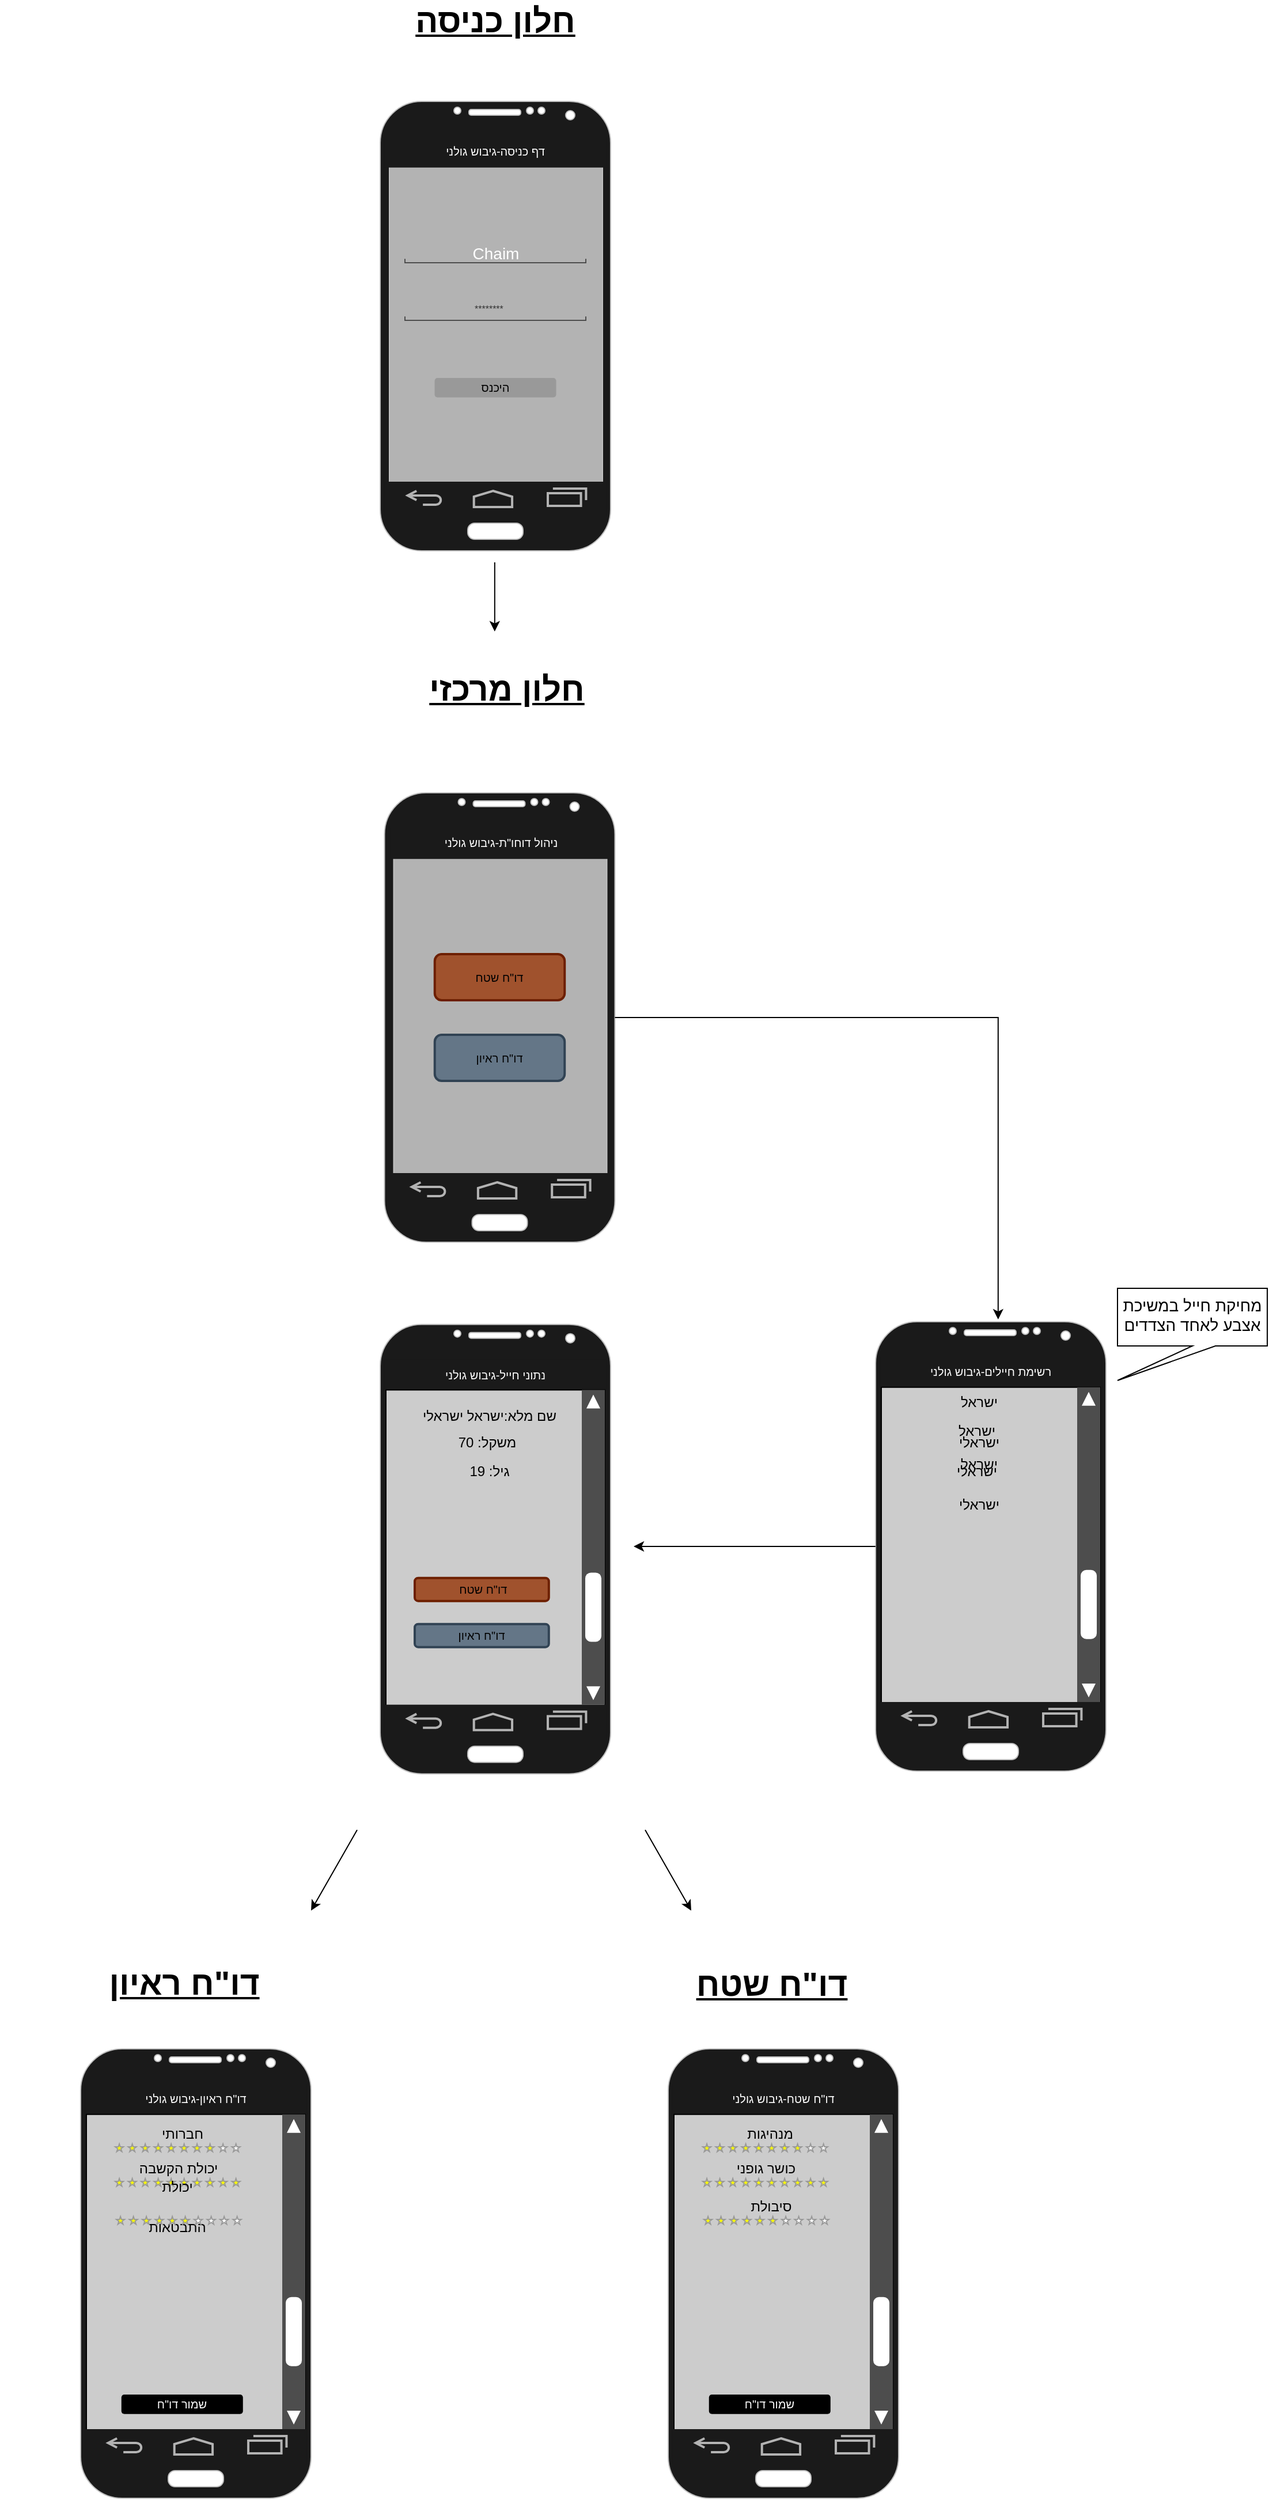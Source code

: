 <mxfile version="13.8.0" type="github">
  <diagram id="GwU3gwyOJ-P_wgo4JuNJ" name="Page-1">
    <mxGraphModel dx="2209" dy="1283" grid="1" gridSize="10" guides="1" tooltips="1" connect="1" arrows="1" fold="1" page="1" pageScale="1" pageWidth="827" pageHeight="1169" math="0" shadow="0">
      <root>
        <mxCell id="0" />
        <mxCell id="1" parent="0" />
        <mxCell id="_XJdXQDjK6ybq_Vrd5E6-2" value="חלון כניסה" style="text;html=1;strokeColor=none;fillColor=none;align=center;verticalAlign=middle;whiteSpace=wrap;rounded=0;fontSize=29;fontStyle=5" parent="1" vertex="1">
          <mxGeometry x="280" y="30" width="320" height="20" as="geometry" />
        </mxCell>
        <mxCell id="_XJdXQDjK6ybq_Vrd5E6-8" value="" style="group;" parent="1" vertex="1" connectable="0">
          <mxGeometry x="340" y="110" width="200" height="390" as="geometry" />
        </mxCell>
        <mxCell id="_XJdXQDjK6ybq_Vrd5E6-51" value="" style="rounded=0;whiteSpace=wrap;html=1;strokeColor=#000000;fontSize=29;fontColor=#CCCCCC;fillColor=#B3B3B3;" parent="_XJdXQDjK6ybq_Vrd5E6-8" vertex="1">
          <mxGeometry x="3.9" y="50" width="190" height="280.88" as="geometry" />
        </mxCell>
        <mxCell id="_XJdXQDjK6ybq_Vrd5E6-1" value="" style="verticalLabelPosition=bottom;verticalAlign=top;html=1;shadow=0;dashed=0;strokeWidth=1;shape=mxgraph.android.phone2;strokeColor=#c0c0c0;fillColor=#1A1A1A;" parent="_XJdXQDjK6ybq_Vrd5E6-8" vertex="1">
          <mxGeometry width="200" height="390" as="geometry" />
        </mxCell>
        <mxCell id="_XJdXQDjK6ybq_Vrd5E6-3" value="&lt;font color=&quot;#000000&quot;&gt;היכנס&lt;/font&gt;" style="rounded=1;html=1;shadow=0;dashed=0;whiteSpace=wrap;fontSize=10;fillColor=#999999;align=center;strokeWidth=2;fontColor=#CCCCCC;strokeColor=none;" parent="_XJdXQDjK6ybq_Vrd5E6-8" vertex="1">
          <mxGeometry x="47.25" y="240" width="105.5" height="16.88" as="geometry" />
        </mxCell>
        <mxCell id="_XJdXQDjK6ybq_Vrd5E6-6" value="&lt;span style=&quot;font-size: 14px&quot;&gt;Chaim&lt;/span&gt;" style="strokeWidth=1;html=1;shadow=0;dashed=0;shape=mxgraph.android.textfield;align=center;strokeColor=#4D4D4D;pointerEvents=1;fillColor=#1A1A1A;fontSize=29;labelPosition=center;verticalLabelPosition=middle;verticalAlign=middle;horizontal=1;spacing=2;spacingLeft=-1;spacingBottom=6;fontColor=#FFFFFF;" parent="_XJdXQDjK6ybq_Vrd5E6-8" vertex="1">
          <mxGeometry x="21.5" y="120" width="157" height="20" as="geometry" />
        </mxCell>
        <mxCell id="_XJdXQDjK6ybq_Vrd5E6-7" value="&lt;font style=&quot;font-size: 14px&quot;&gt;&lt;br&gt;&lt;/font&gt;" style="strokeWidth=1;html=1;shadow=0;dashed=0;shape=mxgraph.android.textfield;align=center;strokeColor=#4D4D4D;pointerEvents=1;fillColor=#1A1A1A;fontSize=29;labelPosition=center;verticalLabelPosition=middle;verticalAlign=middle;horizontal=1;spacing=2;spacingLeft=-1;spacingBottom=6;fontColor=#FFFFFF;" parent="_XJdXQDjK6ybq_Vrd5E6-8" vertex="1">
          <mxGeometry x="21.5" y="170" width="157" height="20" as="geometry" />
        </mxCell>
        <mxCell id="_XJdXQDjK6ybq_Vrd5E6-22" value="דף כניסה-גיבוש גולני" style="whiteSpace=wrap;html=1;shadow=0;dashed=0;fontSize=10;align=center;fillColor=#1A1A1A;strokeColor=#1A1A1A;fontColor=#FFFFFF;" parent="_XJdXQDjK6ybq_Vrd5E6-8" vertex="1">
          <mxGeometry x="3.9" y="30" width="192.2" height="26.88" as="geometry" />
        </mxCell>
        <mxCell id="_XJdXQDjK6ybq_Vrd5E6-24" value="" style="verticalLabelPosition=bottom;verticalAlign=top;html=1;shadow=0;dashed=0;strokeWidth=2;shape=mxgraph.android.navigation_bar_1;fillColor=#1A1A1A;fontSize=29;strokeColor=#B3B3B3;" parent="_XJdXQDjK6ybq_Vrd5E6-8" vertex="1">
          <mxGeometry x="3.9" y="330" width="192.5" height="30" as="geometry" />
        </mxCell>
        <mxCell id="0CA6CwU94SbijW8DZjsA-110" value="********" style="strokeWidth=1;html=1;shadow=0;dashed=0;shape=mxgraph.ios.iTextInput;align=left;buttonText=;fontSize=8;labelBackgroundColor=none;sketch=0;fontColor=#333333;fillColor=none;strokeColor=none;" vertex="1" parent="_XJdXQDjK6ybq_Vrd5E6-8">
          <mxGeometry x="80" y="172.5" width="50" height="15" as="geometry" />
        </mxCell>
        <mxCell id="_XJdXQDjK6ybq_Vrd5E6-14" value="חלון מרכזי" style="text;html=1;strokeColor=none;fillColor=none;align=center;verticalAlign=middle;whiteSpace=wrap;rounded=0;fontSize=29;fontStyle=5" parent="1" vertex="1">
          <mxGeometry x="290" y="610" width="320" height="20" as="geometry" />
        </mxCell>
        <mxCell id="_XJdXQDjK6ybq_Vrd5E6-27" value="" style="endArrow=classic;html=1;fontSize=29;fontColor=#CCCCCC;" parent="1" edge="1">
          <mxGeometry width="50" height="50" relative="1" as="geometry">
            <mxPoint x="439.41" y="510" as="sourcePoint" />
            <mxPoint x="439.41" y="570" as="targetPoint" />
          </mxGeometry>
        </mxCell>
        <mxCell id="_XJdXQDjK6ybq_Vrd5E6-47" value="דו&quot;ח שטח" style="text;html=1;strokeColor=none;fillColor=none;align=center;verticalAlign=middle;whiteSpace=wrap;rounded=0;fontSize=29;fontStyle=5" parent="1" vertex="1">
          <mxGeometry x="520" y="1734" width="320" height="20" as="geometry" />
        </mxCell>
        <mxCell id="_XJdXQDjK6ybq_Vrd5E6-48" value="דו&quot;ח ראיון" style="text;html=1;strokeColor=none;fillColor=none;align=center;verticalAlign=middle;whiteSpace=wrap;rounded=0;fontSize=29;fontStyle=5" parent="1" vertex="1">
          <mxGeometry x="10" y="1733" width="320" height="20" as="geometry" />
        </mxCell>
        <mxCell id="_XJdXQDjK6ybq_Vrd5E6-50" value="" style="endArrow=classic;html=1;fontSize=29;fontColor=#CCCCCC;" parent="1" edge="1">
          <mxGeometry width="50" height="50" relative="1" as="geometry">
            <mxPoint x="320" y="1610" as="sourcePoint" />
            <mxPoint x="280" y="1680" as="targetPoint" />
          </mxGeometry>
        </mxCell>
        <mxCell id="_XJdXQDjK6ybq_Vrd5E6-9" value="" style="group" parent="1" vertex="1" connectable="0">
          <mxGeometry x="343.75" y="710" width="200" height="390" as="geometry" />
        </mxCell>
        <mxCell id="_XJdXQDjK6ybq_Vrd5E6-52" value="" style="rounded=0;whiteSpace=wrap;html=1;strokeColor=#000000;fontSize=29;fontColor=#CCCCCC;fillColor=#B3B3B3;" parent="_XJdXQDjK6ybq_Vrd5E6-9" vertex="1">
          <mxGeometry x="5" y="54.56" width="190" height="280.88" as="geometry" />
        </mxCell>
        <mxCell id="_XJdXQDjK6ybq_Vrd5E6-29" value="" style="group" parent="_XJdXQDjK6ybq_Vrd5E6-9" vertex="1" connectable="0">
          <mxGeometry width="200" height="390" as="geometry" />
        </mxCell>
        <mxCell id="_XJdXQDjK6ybq_Vrd5E6-31" value="" style="group" parent="_XJdXQDjK6ybq_Vrd5E6-29" vertex="1" connectable="0">
          <mxGeometry width="200" height="390" as="geometry" />
        </mxCell>
        <mxCell id="_XJdXQDjK6ybq_Vrd5E6-10" value="" style="verticalLabelPosition=bottom;verticalAlign=top;html=1;shadow=0;dashed=0;strokeWidth=1;shape=mxgraph.android.phone2;strokeColor=#c0c0c0;fillColor=#1A1A1A;" parent="_XJdXQDjK6ybq_Vrd5E6-31" vertex="1">
          <mxGeometry width="200" height="390" as="geometry" />
        </mxCell>
        <mxCell id="_XJdXQDjK6ybq_Vrd5E6-28" value="ניהול דוחו&quot;ת-גיבוש גולני" style="whiteSpace=wrap;html=1;shadow=0;dashed=0;fontSize=10;align=center;fillColor=#1A1A1A;strokeColor=#1A1A1A;fontColor=#FFFFFF;" parent="_XJdXQDjK6ybq_Vrd5E6-31" vertex="1">
          <mxGeometry x="4.8" y="30" width="192.2" height="26.88" as="geometry" />
        </mxCell>
        <mxCell id="_XJdXQDjK6ybq_Vrd5E6-23" value="" style="verticalLabelPosition=bottom;verticalAlign=top;html=1;shadow=0;dashed=0;strokeWidth=2;shape=mxgraph.android.navigation_bar_1;fillColor=#1A1A1A;fontSize=29;strokeColor=#B3B3B3;" parent="_XJdXQDjK6ybq_Vrd5E6-31" vertex="1">
          <mxGeometry x="3.75" y="330" width="192.5" height="30" as="geometry" />
        </mxCell>
        <mxCell id="_XJdXQDjK6ybq_Vrd5E6-21" value="&lt;font color=&quot;#000000&quot;&gt;דו&quot;ח ראיון&lt;br&gt;&lt;/font&gt;" style="rounded=1;html=1;shadow=0;dashed=0;whiteSpace=wrap;fontSize=10;fillColor=#647687;align=center;strokeWidth=2;fontColor=#ffffff;strokeColor=#314354;" parent="_XJdXQDjK6ybq_Vrd5E6-9" vertex="1">
          <mxGeometry x="43.62" y="210" width="112.75" height="40" as="geometry" />
        </mxCell>
        <mxCell id="_XJdXQDjK6ybq_Vrd5E6-11" value="&lt;font color=&quot;#000000&quot;&gt;דו&quot;ח שטח&lt;/font&gt;" style="rounded=1;html=1;shadow=0;dashed=0;whiteSpace=wrap;fontSize=10;fillColor=#a0522d;align=center;strokeWidth=2;fontColor=#ffffff;strokeColor=#6D1F00;" parent="_XJdXQDjK6ybq_Vrd5E6-9" vertex="1">
          <mxGeometry x="43.62" y="140" width="112.75" height="40" as="geometry" />
        </mxCell>
        <mxCell id="0CA6CwU94SbijW8DZjsA-14" value="" style="group" vertex="1" connectable="0" parent="1">
          <mxGeometry x="590" y="1800" width="200" height="390" as="geometry" />
        </mxCell>
        <mxCell id="_XJdXQDjK6ybq_Vrd5E6-32" value="" style="group;" parent="0CA6CwU94SbijW8DZjsA-14" vertex="1" connectable="0">
          <mxGeometry width="200" height="390" as="geometry" />
        </mxCell>
        <mxCell id="_XJdXQDjK6ybq_Vrd5E6-33" value="" style="verticalLabelPosition=bottom;verticalAlign=top;html=1;shadow=0;dashed=0;strokeWidth=1;shape=mxgraph.android.phone2;strokeColor=#c0c0c0;fillColor=#1A1A1A;" parent="_XJdXQDjK6ybq_Vrd5E6-32" vertex="1">
          <mxGeometry width="200" height="390" as="geometry" />
        </mxCell>
        <mxCell id="_XJdXQDjK6ybq_Vrd5E6-37" value="דו&quot;ח שטח-גיבוש גולני" style="whiteSpace=wrap;html=1;shadow=0;dashed=0;fontSize=10;align=center;fillColor=#1A1A1A;strokeColor=#1A1A1A;fontColor=#FFFFFF;" parent="_XJdXQDjK6ybq_Vrd5E6-32" vertex="1">
          <mxGeometry x="3.9" y="30" width="192.2" height="26.88" as="geometry" />
        </mxCell>
        <mxCell id="_XJdXQDjK6ybq_Vrd5E6-53" value="" style="rounded=0;whiteSpace=wrap;html=1;strokeColor=#000000;fontSize=29;fontColor=#CCCCCC;labelBackgroundColor=none;fillColor=#CCCCCC;" parent="_XJdXQDjK6ybq_Vrd5E6-32" vertex="1">
          <mxGeometry x="5" y="56.88" width="190" height="280.88" as="geometry" />
        </mxCell>
        <mxCell id="_XJdXQDjK6ybq_Vrd5E6-34" value="&lt;font&gt;שמור דו&quot;ח&lt;br&gt;&lt;/font&gt;" style="rounded=1;html=1;shadow=0;dashed=0;whiteSpace=wrap;fontSize=10;align=center;strokeWidth=2;strokeColor=none;fillColor=#000000;fontColor=#FFFFFF;" parent="_XJdXQDjK6ybq_Vrd5E6-32" vertex="1">
          <mxGeometry x="35.38" y="300" width="105.5" height="16.88" as="geometry" />
        </mxCell>
        <mxCell id="_XJdXQDjK6ybq_Vrd5E6-38" value="" style="verticalLabelPosition=bottom;verticalAlign=top;html=1;shadow=0;dashed=0;strokeWidth=2;shape=mxgraph.android.navigation_bar_1;fillColor=#1A1A1A;fontSize=29;strokeColor=#B3B3B3;" parent="_XJdXQDjK6ybq_Vrd5E6-32" vertex="1">
          <mxGeometry x="3.9" y="330" width="192.5" height="30" as="geometry" />
        </mxCell>
        <mxCell id="0CA6CwU94SbijW8DZjsA-3" value="" style="verticalLabelPosition=bottom;shadow=0;dashed=0;align=center;html=1;verticalAlign=top;strokeWidth=1;shape=mxgraph.mockup.navigation.scrollBar;barPos=20;fillColor2=#FFFFFF;strokeColor2=none;direction=north;labelBackgroundColor=none;gradientColor=none;fontSize=29;fontColor=#CCCCCC;fillColor=#4D4D4D;connectable=1;allowArrows=1;recursiveResize=1;strokeColor=none;" vertex="1" parent="_XJdXQDjK6ybq_Vrd5E6-32">
          <mxGeometry x="175" y="56.88" width="30" height="273.12" as="geometry" />
        </mxCell>
        <mxCell id="0CA6CwU94SbijW8DZjsA-2" value="" style="group;rotation=0;align=center;labelPosition=center;verticalLabelPosition=middle;verticalAlign=middle;" vertex="1" connectable="0" parent="_XJdXQDjK6ybq_Vrd5E6-32">
          <mxGeometry x="10" y="60" width="156.25" height="30" as="geometry" />
        </mxCell>
        <mxCell id="_XJdXQDjK6ybq_Vrd5E6-56" value="&lt;font style=&quot;font-size: 12px&quot; color=&quot;#000000&quot;&gt;מנהיגות&lt;/font&gt;" style="text;html=1;strokeColor=none;fillColor=none;align=center;verticalAlign=middle;whiteSpace=wrap;rounded=0;fontSize=29;fontColor=#CCCCCC;rotation=0;" parent="0CA6CwU94SbijW8DZjsA-2" vertex="1">
          <mxGeometry x="58.594" width="39.062" height="15" as="geometry" />
        </mxCell>
        <mxCell id="0CA6CwU94SbijW8DZjsA-1" value="" style="verticalLabelPosition=bottom;shadow=0;dashed=0;align=center;html=1;verticalAlign=top;strokeWidth=1;shape=mxgraph.mockup.misc.rating;strokeColor=#999999;emptyFillColor=#ffffff;grade=8;ratingScale=10;ratingStyle=star;labelBackgroundColor=none;fontSize=29;fontColor=#CCCCCC;fillColor=#FFFF00;rotation=0;" vertex="1" parent="0CA6CwU94SbijW8DZjsA-2">
          <mxGeometry x="20" y="22.5" width="156.25" height="7.5" as="geometry" />
        </mxCell>
        <mxCell id="0CA6CwU94SbijW8DZjsA-4" value="" style="group;rotation=0;align=center;labelPosition=center;verticalLabelPosition=middle;verticalAlign=middle;" vertex="1" connectable="0" parent="_XJdXQDjK6ybq_Vrd5E6-32">
          <mxGeometry x="10" y="90" width="156.25" height="30" as="geometry" />
        </mxCell>
        <mxCell id="0CA6CwU94SbijW8DZjsA-6" value="" style="verticalLabelPosition=bottom;shadow=0;dashed=0;align=center;html=1;verticalAlign=top;strokeWidth=1;shape=mxgraph.mockup.misc.rating;strokeColor=#999999;emptyFillColor=#ffffff;grade=10;ratingScale=10;ratingStyle=star;labelBackgroundColor=none;fontSize=29;fontColor=#CCCCCC;fillColor=#FFFF00;rotation=0;" vertex="1" parent="0CA6CwU94SbijW8DZjsA-4">
          <mxGeometry x="20" y="22.5" width="156.25" height="7.5" as="geometry" />
        </mxCell>
        <mxCell id="0CA6CwU94SbijW8DZjsA-5" value="&lt;font color=&quot;#000000&quot;&gt;&lt;span style=&quot;font-size: 12px ; line-height: 60%&quot;&gt;כושר גופני&lt;/span&gt;&lt;/font&gt;" style="text;html=1;strokeColor=none;fillColor=none;align=center;verticalAlign=middle;whiteSpace=wrap;rounded=0;fontSize=29;fontColor=#CCCCCC;rotation=0;" vertex="1" parent="_XJdXQDjK6ybq_Vrd5E6-32">
          <mxGeometry x="46.25" y="90" width="77.66" height="15" as="geometry" />
        </mxCell>
        <mxCell id="0CA6CwU94SbijW8DZjsA-13" value="" style="shape=image;html=1;verticalAlign=top;verticalLabelPosition=bottom;labelBackgroundColor=#ffffff;imageAspect=0;aspect=fixed;image=https://cdn4.iconfinder.com/data/icons/basic-ui-2-line/32/dots-dotted-option-menu-bullet-128.png;strokeColor=#000000;fillColor=#4D4D4D;gradientColor=none;fontSize=29;fontColor=#CCCCCC;align=center;sketch=0;" vertex="1" parent="_XJdXQDjK6ybq_Vrd5E6-32">
          <mxGeometry x="40.35" y="170" width="95.56" height="95.56" as="geometry" />
        </mxCell>
        <mxCell id="0CA6CwU94SbijW8DZjsA-10" value="" style="group;rotation=0;align=center;labelPosition=center;verticalLabelPosition=middle;verticalAlign=middle;" vertex="1" connectable="0" parent="0CA6CwU94SbijW8DZjsA-14">
          <mxGeometry x="11" y="123" width="156.25" height="30" as="geometry" />
        </mxCell>
        <mxCell id="0CA6CwU94SbijW8DZjsA-11" value="&lt;font color=&quot;#000000&quot;&gt;&lt;span style=&quot;font-size: 12px&quot;&gt;סיבולת&lt;/span&gt;&lt;/font&gt;" style="text;html=1;strokeColor=none;fillColor=none;align=center;verticalAlign=middle;whiteSpace=wrap;rounded=0;fontSize=29;fontColor=#CCCCCC;rotation=0;" vertex="1" parent="0CA6CwU94SbijW8DZjsA-10">
          <mxGeometry x="58.594" width="39.062" height="15" as="geometry" />
        </mxCell>
        <mxCell id="0CA6CwU94SbijW8DZjsA-12" value="" style="verticalLabelPosition=bottom;shadow=0;dashed=0;align=center;html=1;verticalAlign=top;strokeWidth=1;shape=mxgraph.mockup.misc.rating;strokeColor=#999999;emptyFillColor=#ffffff;grade=6;ratingScale=10;ratingStyle=star;labelBackgroundColor=none;fontSize=29;fontColor=#CCCCCC;fillColor=#FFFF00;rotation=0;" vertex="1" parent="0CA6CwU94SbijW8DZjsA-10">
          <mxGeometry x="20" y="22.5" width="156.25" height="7.5" as="geometry" />
        </mxCell>
        <mxCell id="0CA6CwU94SbijW8DZjsA-15" value="" style="group" vertex="1" connectable="0" parent="1">
          <mxGeometry x="80" y="1800" width="200" height="390" as="geometry" />
        </mxCell>
        <mxCell id="0CA6CwU94SbijW8DZjsA-16" value="" style="group;" vertex="1" connectable="0" parent="0CA6CwU94SbijW8DZjsA-15">
          <mxGeometry width="200" height="390" as="geometry" />
        </mxCell>
        <mxCell id="0CA6CwU94SbijW8DZjsA-17" value="" style="verticalLabelPosition=bottom;verticalAlign=top;html=1;shadow=0;dashed=0;strokeWidth=1;shape=mxgraph.android.phone2;strokeColor=#c0c0c0;fillColor=#1A1A1A;" vertex="1" parent="0CA6CwU94SbijW8DZjsA-16">
          <mxGeometry width="200" height="390" as="geometry" />
        </mxCell>
        <mxCell id="0CA6CwU94SbijW8DZjsA-18" value="דו&quot;ח ראיון-גיבוש גולני" style="whiteSpace=wrap;html=1;shadow=0;dashed=0;fontSize=10;align=center;fillColor=#1A1A1A;strokeColor=#1A1A1A;fontColor=#FFFFFF;" vertex="1" parent="0CA6CwU94SbijW8DZjsA-16">
          <mxGeometry x="3.9" y="30" width="192.2" height="26.88" as="geometry" />
        </mxCell>
        <mxCell id="0CA6CwU94SbijW8DZjsA-19" value="" style="rounded=0;whiteSpace=wrap;html=1;strokeColor=#000000;fontSize=29;fontColor=#CCCCCC;labelBackgroundColor=none;fillColor=#CCCCCC;" vertex="1" parent="0CA6CwU94SbijW8DZjsA-16">
          <mxGeometry x="5" y="56.88" width="190" height="280.88" as="geometry" />
        </mxCell>
        <mxCell id="0CA6CwU94SbijW8DZjsA-20" value="&lt;font&gt;שמור דו&quot;ח&lt;br&gt;&lt;/font&gt;" style="rounded=1;html=1;shadow=0;dashed=0;whiteSpace=wrap;fontSize=10;align=center;strokeWidth=2;strokeColor=none;fillColor=#000000;fontColor=#FFFFFF;" vertex="1" parent="0CA6CwU94SbijW8DZjsA-16">
          <mxGeometry x="35.38" y="300" width="105.5" height="16.88" as="geometry" />
        </mxCell>
        <mxCell id="0CA6CwU94SbijW8DZjsA-21" value="" style="verticalLabelPosition=bottom;verticalAlign=top;html=1;shadow=0;dashed=0;strokeWidth=2;shape=mxgraph.android.navigation_bar_1;fillColor=#1A1A1A;fontSize=29;strokeColor=#B3B3B3;" vertex="1" parent="0CA6CwU94SbijW8DZjsA-16">
          <mxGeometry x="3.9" y="330" width="192.5" height="30" as="geometry" />
        </mxCell>
        <mxCell id="0CA6CwU94SbijW8DZjsA-22" value="" style="verticalLabelPosition=bottom;shadow=0;dashed=0;align=center;html=1;verticalAlign=top;strokeWidth=1;shape=mxgraph.mockup.navigation.scrollBar;barPos=20;fillColor2=#FFFFFF;strokeColor2=none;direction=north;labelBackgroundColor=none;gradientColor=none;fontSize=29;fontColor=#CCCCCC;fillColor=#4D4D4D;connectable=1;allowArrows=1;recursiveResize=1;strokeColor=none;" vertex="1" parent="0CA6CwU94SbijW8DZjsA-16">
          <mxGeometry x="175" y="56.88" width="30" height="273.12" as="geometry" />
        </mxCell>
        <mxCell id="0CA6CwU94SbijW8DZjsA-23" value="" style="group;rotation=0;align=center;labelPosition=center;verticalLabelPosition=middle;verticalAlign=middle;" vertex="1" connectable="0" parent="0CA6CwU94SbijW8DZjsA-16">
          <mxGeometry x="10" y="60" width="156.25" height="30" as="geometry" />
        </mxCell>
        <mxCell id="0CA6CwU94SbijW8DZjsA-24" value="&lt;font style=&quot;font-size: 12px&quot; color=&quot;#000000&quot;&gt;חברותי&lt;/font&gt;" style="text;html=1;strokeColor=none;fillColor=none;align=center;verticalAlign=middle;whiteSpace=wrap;rounded=0;fontSize=29;fontColor=#CCCCCC;rotation=0;" vertex="1" parent="0CA6CwU94SbijW8DZjsA-23">
          <mxGeometry x="58.594" width="39.062" height="15" as="geometry" />
        </mxCell>
        <mxCell id="0CA6CwU94SbijW8DZjsA-25" value="" style="verticalLabelPosition=bottom;shadow=0;dashed=0;align=center;html=1;verticalAlign=top;strokeWidth=1;shape=mxgraph.mockup.misc.rating;strokeColor=#999999;emptyFillColor=#ffffff;grade=8;ratingScale=10;ratingStyle=star;labelBackgroundColor=none;fontSize=29;fontColor=#CCCCCC;fillColor=#FFFF00;rotation=0;" vertex="1" parent="0CA6CwU94SbijW8DZjsA-23">
          <mxGeometry x="20" y="22.5" width="156.25" height="7.5" as="geometry" />
        </mxCell>
        <mxCell id="0CA6CwU94SbijW8DZjsA-26" value="" style="group;rotation=0;align=center;labelPosition=center;verticalLabelPosition=middle;verticalAlign=middle;" vertex="1" connectable="0" parent="0CA6CwU94SbijW8DZjsA-16">
          <mxGeometry x="10" y="90" width="156.25" height="30" as="geometry" />
        </mxCell>
        <mxCell id="0CA6CwU94SbijW8DZjsA-27" value="" style="verticalLabelPosition=bottom;shadow=0;dashed=0;align=center;html=1;verticalAlign=top;strokeWidth=1;shape=mxgraph.mockup.misc.rating;strokeColor=#999999;emptyFillColor=#ffffff;grade=10;ratingScale=10;ratingStyle=star;labelBackgroundColor=none;fontSize=29;fontColor=#CCCCCC;fillColor=#FFFF00;rotation=0;" vertex="1" parent="0CA6CwU94SbijW8DZjsA-26">
          <mxGeometry x="20" y="22.5" width="156.25" height="7.5" as="geometry" />
        </mxCell>
        <mxCell id="0CA6CwU94SbijW8DZjsA-28" value="&lt;font color=&quot;#000000&quot;&gt;&lt;span style=&quot;font-size: 12px ; line-height: 60%&quot;&gt;יכולת הקשבה&lt;/span&gt;&lt;/font&gt;" style="text;html=1;strokeColor=none;fillColor=none;align=center;verticalAlign=middle;whiteSpace=wrap;rounded=0;fontSize=29;fontColor=#CCCCCC;rotation=0;" vertex="1" parent="0CA6CwU94SbijW8DZjsA-16">
          <mxGeometry x="46.25" y="90" width="77.66" height="15" as="geometry" />
        </mxCell>
        <mxCell id="0CA6CwU94SbijW8DZjsA-29" value="" style="shape=image;html=1;verticalAlign=top;verticalLabelPosition=bottom;labelBackgroundColor=#ffffff;imageAspect=0;aspect=fixed;image=https://cdn4.iconfinder.com/data/icons/basic-ui-2-line/32/dots-dotted-option-menu-bullet-128.png;strokeColor=#000000;fillColor=#4D4D4D;gradientColor=none;fontSize=29;fontColor=#CCCCCC;align=center;sketch=0;" vertex="1" parent="0CA6CwU94SbijW8DZjsA-16">
          <mxGeometry x="40.35" y="170" width="95.56" height="95.56" as="geometry" />
        </mxCell>
        <mxCell id="0CA6CwU94SbijW8DZjsA-30" value="" style="group;rotation=0;align=center;labelPosition=center;verticalLabelPosition=middle;verticalAlign=middle;" vertex="1" connectable="0" parent="0CA6CwU94SbijW8DZjsA-15">
          <mxGeometry x="11" y="123" width="156.25" height="30" as="geometry" />
        </mxCell>
        <mxCell id="0CA6CwU94SbijW8DZjsA-31" value="&lt;font color=&quot;#000000&quot;&gt;&lt;span style=&quot;font-size: 12px&quot;&gt;יכולת התבטאות&lt;/span&gt;&lt;/font&gt;" style="text;html=1;strokeColor=none;fillColor=none;align=center;verticalAlign=middle;whiteSpace=wrap;rounded=0;fontSize=29;fontColor=#CCCCCC;rotation=0;" vertex="1" parent="0CA6CwU94SbijW8DZjsA-30">
          <mxGeometry x="34" width="77.66" height="15" as="geometry" />
        </mxCell>
        <mxCell id="0CA6CwU94SbijW8DZjsA-32" value="" style="verticalLabelPosition=bottom;shadow=0;dashed=0;align=center;html=1;verticalAlign=top;strokeWidth=1;shape=mxgraph.mockup.misc.rating;strokeColor=#999999;emptyFillColor=#ffffff;grade=6;ratingScale=10;ratingStyle=star;labelBackgroundColor=none;fontSize=29;fontColor=#CCCCCC;fillColor=#FFFF00;rotation=0;" vertex="1" parent="0CA6CwU94SbijW8DZjsA-30">
          <mxGeometry x="20" y="22.5" width="156.25" height="7.5" as="geometry" />
        </mxCell>
        <mxCell id="0CA6CwU94SbijW8DZjsA-51" value="" style="endArrow=classic;html=1;fontSize=29;fontColor=#CCCCCC;" edge="1" parent="1">
          <mxGeometry width="50" height="50" relative="1" as="geometry">
            <mxPoint x="570" y="1610" as="sourcePoint" />
            <mxPoint x="610" y="1680" as="targetPoint" />
          </mxGeometry>
        </mxCell>
        <mxCell id="0CA6CwU94SbijW8DZjsA-87" value="" style="group" vertex="1" connectable="0" parent="1">
          <mxGeometry x="340" y="1171.32" width="200" height="390" as="geometry" />
        </mxCell>
        <mxCell id="0CA6CwU94SbijW8DZjsA-75" value="" style="group" vertex="1" connectable="0" parent="0CA6CwU94SbijW8DZjsA-87">
          <mxGeometry width="200" height="390" as="geometry" />
        </mxCell>
        <mxCell id="0CA6CwU94SbijW8DZjsA-76" value="" style="group;" vertex="1" connectable="0" parent="0CA6CwU94SbijW8DZjsA-75">
          <mxGeometry width="200" height="390" as="geometry" />
        </mxCell>
        <mxCell id="0CA6CwU94SbijW8DZjsA-77" value="" style="verticalLabelPosition=bottom;verticalAlign=top;html=1;shadow=0;dashed=0;strokeWidth=1;shape=mxgraph.android.phone2;strokeColor=#c0c0c0;fillColor=#1A1A1A;" vertex="1" parent="0CA6CwU94SbijW8DZjsA-76">
          <mxGeometry width="200" height="390" as="geometry" />
        </mxCell>
        <mxCell id="0CA6CwU94SbijW8DZjsA-78" value="נתוני חייל-גיבוש גולני" style="whiteSpace=wrap;html=1;shadow=0;dashed=0;fontSize=10;align=center;fillColor=#1A1A1A;strokeColor=#1A1A1A;fontColor=#FFFFFF;" vertex="1" parent="0CA6CwU94SbijW8DZjsA-76">
          <mxGeometry x="3.9" y="30" width="192.2" height="26.88" as="geometry" />
        </mxCell>
        <mxCell id="0CA6CwU94SbijW8DZjsA-79" value="" style="rounded=0;whiteSpace=wrap;html=1;strokeColor=#000000;fontSize=29;fontColor=#CCCCCC;labelBackgroundColor=none;fillColor=#CCCCCC;" vertex="1" parent="0CA6CwU94SbijW8DZjsA-76">
          <mxGeometry x="5" y="56.88" width="190" height="280.88" as="geometry" />
        </mxCell>
        <mxCell id="0CA6CwU94SbijW8DZjsA-80" value="" style="verticalLabelPosition=bottom;verticalAlign=top;html=1;shadow=0;dashed=0;strokeWidth=2;shape=mxgraph.android.navigation_bar_1;fillColor=#1A1A1A;fontSize=29;strokeColor=#B3B3B3;" vertex="1" parent="0CA6CwU94SbijW8DZjsA-76">
          <mxGeometry x="3.9" y="330" width="192.5" height="30" as="geometry" />
        </mxCell>
        <mxCell id="0CA6CwU94SbijW8DZjsA-81" value="" style="verticalLabelPosition=bottom;shadow=0;dashed=0;align=center;html=1;verticalAlign=top;strokeWidth=1;shape=mxgraph.mockup.navigation.scrollBar;barPos=20;fillColor2=#FFFFFF;strokeColor2=none;direction=north;labelBackgroundColor=none;gradientColor=none;fontSize=29;fontColor=#CCCCCC;fillColor=#4D4D4D;connectable=1;allowArrows=1;recursiveResize=1;strokeColor=none;" vertex="1" parent="0CA6CwU94SbijW8DZjsA-76">
          <mxGeometry x="175" y="56.88" width="30" height="273.12" as="geometry" />
        </mxCell>
        <mxCell id="0CA6CwU94SbijW8DZjsA-82" value="" style="shape=image;html=1;verticalAlign=top;verticalLabelPosition=bottom;labelBackgroundColor=#ffffff;imageAspect=0;aspect=fixed;image=https://cdn4.iconfinder.com/data/icons/basic-ui-2-line/32/dots-dotted-option-menu-bullet-128.png;strokeColor=#000000;fillColor=#4D4D4D;gradientColor=none;fontSize=29;fontColor=#CCCCCC;align=center;sketch=0;" vertex="1" parent="0CA6CwU94SbijW8DZjsA-76">
          <mxGeometry x="72.06" y="160" width="35.91" height="35.91" as="geometry" />
        </mxCell>
        <mxCell id="0CA6CwU94SbijW8DZjsA-84" value="" style="group;rotation=0;align=center;labelPosition=center;verticalLabelPosition=middle;verticalAlign=middle;" vertex="1" connectable="0" parent="0CA6CwU94SbijW8DZjsA-76">
          <mxGeometry x="10.01" y="56.88" width="160" height="30" as="geometry" />
        </mxCell>
        <mxCell id="0CA6CwU94SbijW8DZjsA-85" value="&lt;font color=&quot;#000000&quot;&gt;&lt;span style=&quot;font-size: 12px&quot;&gt;שם מלא:ישראל ישראלי&lt;/span&gt;&lt;/font&gt;" style="text;html=1;strokeColor=none;fillColor=none;align=center;verticalAlign=middle;whiteSpace=wrap;rounded=0;fontSize=29;fontColor=#CCCCCC;rotation=0;" vertex="1" parent="0CA6CwU94SbijW8DZjsA-84">
          <mxGeometry x="10" y="9" width="150" height="15" as="geometry" />
        </mxCell>
        <mxCell id="0CA6CwU94SbijW8DZjsA-93" value="" style="group;rotation=0;align=center;labelPosition=center;verticalLabelPosition=middle;verticalAlign=middle;" vertex="1" connectable="0" parent="0CA6CwU94SbijW8DZjsA-76">
          <mxGeometry x="8.13" y="80.5" width="160" height="30" as="geometry" />
        </mxCell>
        <mxCell id="0CA6CwU94SbijW8DZjsA-94" value="&lt;font color=&quot;#000000&quot;&gt;&lt;span style=&quot;font-size: 12px&quot;&gt;משקל: 70&lt;/span&gt;&lt;/font&gt;" style="text;html=1;strokeColor=none;fillColor=none;align=center;verticalAlign=middle;whiteSpace=wrap;rounded=0;fontSize=29;fontColor=#CCCCCC;rotation=0;" vertex="1" parent="0CA6CwU94SbijW8DZjsA-93">
          <mxGeometry x="10" y="9" width="150" height="15" as="geometry" />
        </mxCell>
        <mxCell id="0CA6CwU94SbijW8DZjsA-95" value="" style="group;rotation=0;align=center;labelPosition=center;verticalLabelPosition=middle;verticalAlign=middle;" vertex="1" connectable="0" parent="0CA6CwU94SbijW8DZjsA-76">
          <mxGeometry x="10.01" y="105" width="160" height="30" as="geometry" />
        </mxCell>
        <mxCell id="0CA6CwU94SbijW8DZjsA-96" value="&lt;font color=&quot;#000000&quot;&gt;&lt;span style=&quot;font-size: 12px&quot;&gt;גיל: 19&lt;/span&gt;&lt;/font&gt;" style="text;html=1;strokeColor=none;fillColor=none;align=center;verticalAlign=middle;whiteSpace=wrap;rounded=0;fontSize=29;fontColor=#CCCCCC;rotation=0;" vertex="1" parent="0CA6CwU94SbijW8DZjsA-95">
          <mxGeometry x="10" y="9" width="150" height="15" as="geometry" />
        </mxCell>
        <mxCell id="0CA6CwU94SbijW8DZjsA-108" value="&lt;font color=&quot;#000000&quot;&gt;&amp;nbsp;דו&quot;ח שטח&lt;/font&gt;" style="rounded=1;html=1;shadow=0;dashed=0;whiteSpace=wrap;fontSize=10;fillColor=#a0522d;align=center;strokeWidth=2;fontColor=#ffffff;strokeColor=#6D1F00;" vertex="1" parent="0CA6CwU94SbijW8DZjsA-76">
          <mxGeometry x="30" y="220" width="116.39" height="20" as="geometry" />
        </mxCell>
        <mxCell id="0CA6CwU94SbijW8DZjsA-109" value="&lt;font color=&quot;#000000&quot;&gt;דו&quot;ח ראיון&lt;br&gt;&lt;/font&gt;" style="rounded=1;html=1;shadow=0;dashed=0;whiteSpace=wrap;fontSize=10;fillColor=#647687;align=center;strokeWidth=2;fontColor=#ffffff;strokeColor=#314354;" vertex="1" parent="0CA6CwU94SbijW8DZjsA-76">
          <mxGeometry x="30" y="260" width="116.39" height="20" as="geometry" />
        </mxCell>
        <mxCell id="0CA6CwU94SbijW8DZjsA-90" value="" style="group" vertex="1" connectable="0" parent="1">
          <mxGeometry x="770" y="1169" width="205" height="390" as="geometry" />
        </mxCell>
        <mxCell id="0CA6CwU94SbijW8DZjsA-52" value="" style="group" vertex="1" connectable="0" parent="0CA6CwU94SbijW8DZjsA-90">
          <mxGeometry width="205" height="390" as="geometry" />
        </mxCell>
        <mxCell id="0CA6CwU94SbijW8DZjsA-53" value="" style="group;" vertex="1" connectable="0" parent="0CA6CwU94SbijW8DZjsA-52">
          <mxGeometry width="205" height="390" as="geometry" />
        </mxCell>
        <mxCell id="0CA6CwU94SbijW8DZjsA-54" value="" style="verticalLabelPosition=bottom;verticalAlign=top;html=1;shadow=0;dashed=0;strokeWidth=1;shape=mxgraph.android.phone2;strokeColor=#c0c0c0;fillColor=#1A1A1A;" vertex="1" parent="0CA6CwU94SbijW8DZjsA-53">
          <mxGeometry width="200" height="390" as="geometry" />
        </mxCell>
        <mxCell id="0CA6CwU94SbijW8DZjsA-89" value="" style="group" vertex="1" connectable="0" parent="0CA6CwU94SbijW8DZjsA-53">
          <mxGeometry x="3.9" y="30" width="201.1" height="330" as="geometry" />
        </mxCell>
        <mxCell id="0CA6CwU94SbijW8DZjsA-88" value="" style="group" vertex="1" connectable="0" parent="0CA6CwU94SbijW8DZjsA-89">
          <mxGeometry width="201.1" height="330" as="geometry" />
        </mxCell>
        <mxCell id="0CA6CwU94SbijW8DZjsA-55" value="רשימת חיילים-גיבוש גולני" style="whiteSpace=wrap;html=1;shadow=0;dashed=0;fontSize=10;align=center;fillColor=#1A1A1A;strokeColor=#1A1A1A;fontColor=#FFFFFF;" vertex="1" parent="0CA6CwU94SbijW8DZjsA-88">
          <mxGeometry width="192.2" height="26.88" as="geometry" />
        </mxCell>
        <mxCell id="0CA6CwU94SbijW8DZjsA-56" value="" style="rounded=0;whiteSpace=wrap;html=1;strokeColor=#000000;fontSize=29;fontColor=#CCCCCC;labelBackgroundColor=none;fillColor=#CCCCCC;" vertex="1" parent="0CA6CwU94SbijW8DZjsA-88">
          <mxGeometry x="1.1" y="26.88" width="190" height="280.88" as="geometry" />
        </mxCell>
        <mxCell id="0CA6CwU94SbijW8DZjsA-58" value="" style="verticalLabelPosition=bottom;verticalAlign=top;html=1;shadow=0;dashed=0;strokeWidth=2;shape=mxgraph.android.navigation_bar_1;fillColor=#1A1A1A;fontSize=29;strokeColor=#B3B3B3;" vertex="1" parent="0CA6CwU94SbijW8DZjsA-88">
          <mxGeometry y="300" width="192.5" height="30" as="geometry" />
        </mxCell>
        <mxCell id="0CA6CwU94SbijW8DZjsA-59" value="" style="verticalLabelPosition=bottom;shadow=0;dashed=0;align=center;html=1;verticalAlign=top;strokeWidth=1;shape=mxgraph.mockup.navigation.scrollBar;barPos=20;fillColor2=#FFFFFF;strokeColor2=none;direction=north;labelBackgroundColor=none;gradientColor=none;fontSize=29;fontColor=#CCCCCC;fillColor=#4D4D4D;connectable=1;allowArrows=1;recursiveResize=1;strokeColor=none;" vertex="1" parent="0CA6CwU94SbijW8DZjsA-88">
          <mxGeometry x="171.1" y="26.88" width="30" height="273.12" as="geometry" />
        </mxCell>
        <mxCell id="0CA6CwU94SbijW8DZjsA-66" value="" style="shape=image;html=1;verticalAlign=top;verticalLabelPosition=bottom;labelBackgroundColor=#ffffff;imageAspect=0;aspect=fixed;image=https://cdn4.iconfinder.com/data/icons/basic-ui-2-line/32/dots-dotted-option-menu-bullet-128.png;strokeColor=#000000;fillColor=#4D4D4D;gradientColor=none;fontSize=29;fontColor=#CCCCCC;align=center;sketch=0;" vertex="1" parent="0CA6CwU94SbijW8DZjsA-88">
          <mxGeometry x="36.45" y="140" width="95.56" height="95.56" as="geometry" />
        </mxCell>
        <mxCell id="0CA6CwU94SbijW8DZjsA-73" value="&lt;font color=&quot;#000000&quot;&gt;&lt;span style=&quot;font-size: 12px&quot;&gt;ישראל ישראלי&lt;/span&gt;&lt;/font&gt;" style="text;html=1;strokeColor=none;fillColor=none;align=center;verticalAlign=middle;whiteSpace=wrap;rounded=0;fontSize=29;fontColor=#CCCCCC;rotation=0;" vertex="1" parent="0CA6CwU94SbijW8DZjsA-88">
          <mxGeometry x="50.4" y="68" width="67.66" height="15" as="geometry" />
        </mxCell>
        <mxCell id="0CA6CwU94SbijW8DZjsA-60" value="" style="group;rotation=0;align=center;labelPosition=center;verticalLabelPosition=middle;verticalAlign=middle;" vertex="1" connectable="0" parent="0CA6CwU94SbijW8DZjsA-88">
          <mxGeometry x="6.11" y="26.88" width="162.24" height="32.32" as="geometry" />
        </mxCell>
        <mxCell id="0CA6CwU94SbijW8DZjsA-61" value="&lt;font color=&quot;#000000&quot;&gt;&lt;span style=&quot;font-size: 12px&quot;&gt;ישראל ישראלי&lt;/span&gt;&lt;/font&gt;" style="text;html=1;strokeColor=none;fillColor=none;align=center;verticalAlign=middle;whiteSpace=wrap;rounded=0;fontSize=29;fontColor=#CCCCCC;rotation=0;" vertex="1" parent="0CA6CwU94SbijW8DZjsA-60">
          <mxGeometry x="46" y="17" width="67.66" height="15" as="geometry" />
        </mxCell>
        <mxCell id="0CA6CwU94SbijW8DZjsA-74" value="&lt;font color=&quot;#000000&quot;&gt;&lt;span style=&quot;font-size: 12px&quot;&gt;ישראל ישראלי&lt;/span&gt;&lt;/font&gt;" style="text;html=1;strokeColor=none;fillColor=none;align=center;verticalAlign=middle;whiteSpace=wrap;rounded=0;fontSize=29;fontColor=#CCCCCC;rotation=0;" vertex="1" parent="0CA6CwU94SbijW8DZjsA-90">
          <mxGeometry x="56.3" y="127" width="67.66" height="15" as="geometry" />
        </mxCell>
        <mxCell id="0CA6CwU94SbijW8DZjsA-91" style="edgeStyle=orthogonalEdgeStyle;rounded=0;orthogonalLoop=1;jettySize=auto;html=1;entryX=0.532;entryY=-0.005;entryDx=0;entryDy=0;entryPerimeter=0;fontSize=29;fontColor=#CCCCCC;" edge="1" parent="1" source="_XJdXQDjK6ybq_Vrd5E6-10" target="0CA6CwU94SbijW8DZjsA-54">
          <mxGeometry relative="1" as="geometry" />
        </mxCell>
        <mxCell id="0CA6CwU94SbijW8DZjsA-92" style="edgeStyle=orthogonalEdgeStyle;rounded=0;orthogonalLoop=1;jettySize=auto;html=1;fontSize=29;fontColor=#CCCCCC;" edge="1" parent="1" source="0CA6CwU94SbijW8DZjsA-54">
          <mxGeometry relative="1" as="geometry">
            <mxPoint x="560" y="1364" as="targetPoint" />
          </mxGeometry>
        </mxCell>
        <mxCell id="0CA6CwU94SbijW8DZjsA-114" value="&lt;font style=&quot;font-size: 14px&quot;&gt;מחיקת חייל במשיכת אצבע לאחד הצדדים&lt;/font&gt;" style="shape=callout;whiteSpace=wrap;html=1;perimeter=calloutPerimeter;labelBackgroundColor=none;sketch=0;gradientColor=none;fontSize=14;fontColor=none;align=center;position2=0;fillColor=none;verticalAlign=top;" vertex="1" parent="1">
          <mxGeometry x="980" y="1140" width="130" height="80" as="geometry" />
        </mxCell>
      </root>
    </mxGraphModel>
  </diagram>
</mxfile>
